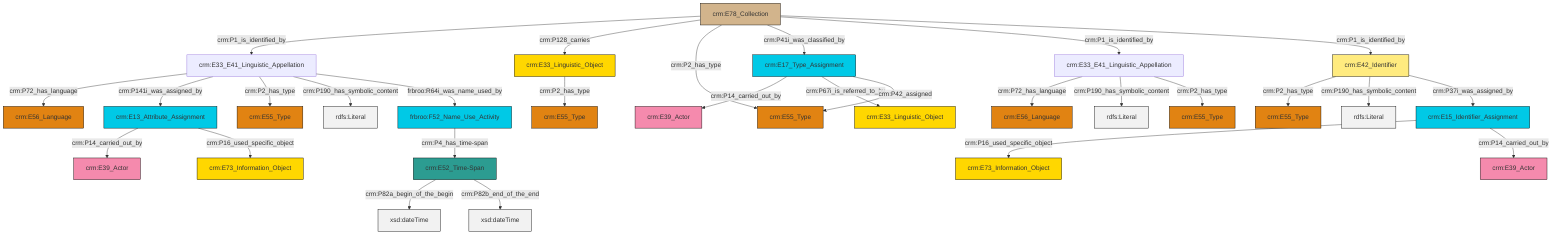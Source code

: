 graph TD
classDef Literal fill:#f2f2f2,stroke:#000000;
classDef CRM_Entity fill:#FFFFFF,stroke:#000000;
classDef Temporal_Entity fill:#00C9E6, stroke:#000000;
classDef Type fill:#E18312, stroke:#000000;
classDef Time-Span fill:#2C9C91, stroke:#000000;
classDef Appellation fill:#FFEB7F, stroke:#000000;
classDef Place fill:#008836, stroke:#000000;
classDef Persistent_Item fill:#B266B2, stroke:#000000;
classDef Conceptual_Object fill:#FFD700, stroke:#000000;
classDef Physical_Thing fill:#D2B48C, stroke:#000000;
classDef Actor fill:#f58aad, stroke:#000000;
classDef PC_Classes fill:#4ce600, stroke:#000000;
classDef Multi fill:#cccccc,stroke:#000000;

0["crm:E78_Collection"]:::Physical_Thing -->|crm:P1_is_identified_by| 1["crm:E33_E41_Linguistic_Appellation"]:::Default
6["crm:E17_Type_Assignment"]:::Temporal_Entity -->|crm:P14_carried_out_by| 7["crm:E39_Actor"]:::Actor
1["crm:E33_E41_Linguistic_Appellation"]:::Default -->|crm:P72_has_language| 9["crm:E56_Language"]:::Type
0["crm:E78_Collection"]:::Physical_Thing -->|crm:P128_carries| 10["crm:E33_Linguistic_Object"]:::Conceptual_Object
0["crm:E78_Collection"]:::Physical_Thing -->|crm:P2_has_type| 11["crm:E55_Type"]:::Type
6["crm:E17_Type_Assignment"]:::Temporal_Entity -->|crm:P67i_is_referred_to_by| 14["crm:E33_Linguistic_Object"]:::Conceptual_Object
12["crm:E42_Identifier"]:::Appellation -->|crm:P2_has_type| 17["crm:E55_Type"]:::Type
0["crm:E78_Collection"]:::Physical_Thing -->|crm:P41i_was_classified_by| 6["crm:E17_Type_Assignment"]:::Temporal_Entity
6["crm:E17_Type_Assignment"]:::Temporal_Entity -->|crm:P42_assigned| 11["crm:E55_Type"]:::Type
26["crm:E33_E41_Linguistic_Appellation"]:::Default -->|crm:P72_has_language| 20["crm:E56_Language"]:::Type
12["crm:E42_Identifier"]:::Appellation -->|crm:P190_has_symbolic_content| 28[rdfs:Literal]:::Literal
1["crm:E33_E41_Linguistic_Appellation"]:::Default -->|crm:P141i_was_assigned_by| 31["crm:E13_Attribute_Assignment"]:::Temporal_Entity
35["frbroo:F52_Name_Use_Activity"]:::Temporal_Entity -->|crm:P4_has_time-span| 18["crm:E52_Time-Span"]:::Time-Span
31["crm:E13_Attribute_Assignment"]:::Temporal_Entity -->|crm:P14_carried_out_by| 2["crm:E39_Actor"]:::Actor
0["crm:E78_Collection"]:::Physical_Thing -->|crm:P1_is_identified_by| 26["crm:E33_E41_Linguistic_Appellation"]:::Default
18["crm:E52_Time-Span"]:::Time-Span -->|crm:P82a_begin_of_the_begin| 38[xsd:dateTime]:::Literal
33["crm:E15_Identifier_Assignment"]:::Temporal_Entity -->|crm:P16_used_specific_object| 22["crm:E73_Information_Object"]:::Conceptual_Object
0["crm:E78_Collection"]:::Physical_Thing -->|crm:P1_is_identified_by| 12["crm:E42_Identifier"]:::Appellation
12["crm:E42_Identifier"]:::Appellation -->|crm:P37i_was_assigned_by| 33["crm:E15_Identifier_Assignment"]:::Temporal_Entity
26["crm:E33_E41_Linguistic_Appellation"]:::Default -->|crm:P190_has_symbolic_content| 39[rdfs:Literal]:::Literal
1["crm:E33_E41_Linguistic_Appellation"]:::Default -->|crm:P2_has_type| 41["crm:E55_Type"]:::Type
1["crm:E33_E41_Linguistic_Appellation"]:::Default -->|crm:P190_has_symbolic_content| 42[rdfs:Literal]:::Literal
18["crm:E52_Time-Span"]:::Time-Span -->|crm:P82b_end_of_the_end| 43[xsd:dateTime]:::Literal
31["crm:E13_Attribute_Assignment"]:::Temporal_Entity -->|crm:P16_used_specific_object| 24["crm:E73_Information_Object"]:::Conceptual_Object
10["crm:E33_Linguistic_Object"]:::Conceptual_Object -->|crm:P2_has_type| 47["crm:E55_Type"]:::Type
1["crm:E33_E41_Linguistic_Appellation"]:::Default -->|frbroo:R64i_was_name_used_by| 35["frbroo:F52_Name_Use_Activity"]:::Temporal_Entity
33["crm:E15_Identifier_Assignment"]:::Temporal_Entity -->|crm:P14_carried_out_by| 4["crm:E39_Actor"]:::Actor
26["crm:E33_E41_Linguistic_Appellation"]:::Default -->|crm:P2_has_type| 29["crm:E55_Type"]:::Type